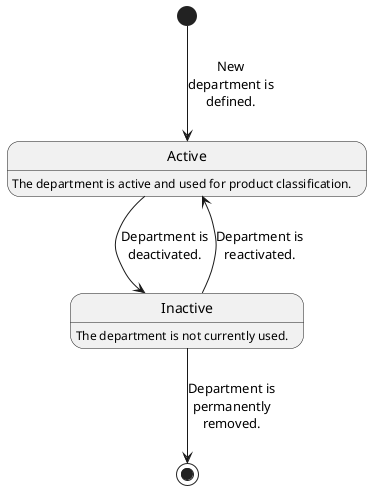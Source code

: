 @startuml Department
skinparam maxMessageSize 100
skinparam wrapWidth 400

[*] --> Active : New department is defined.

Active : The department is active and used for product classification.
Active --> Inactive : Department is deactivated.

Inactive : The department is not currently used.
Inactive --> Active : Department is reactivated.

Inactive --> [*] : Department is permanently removed.

@enduml